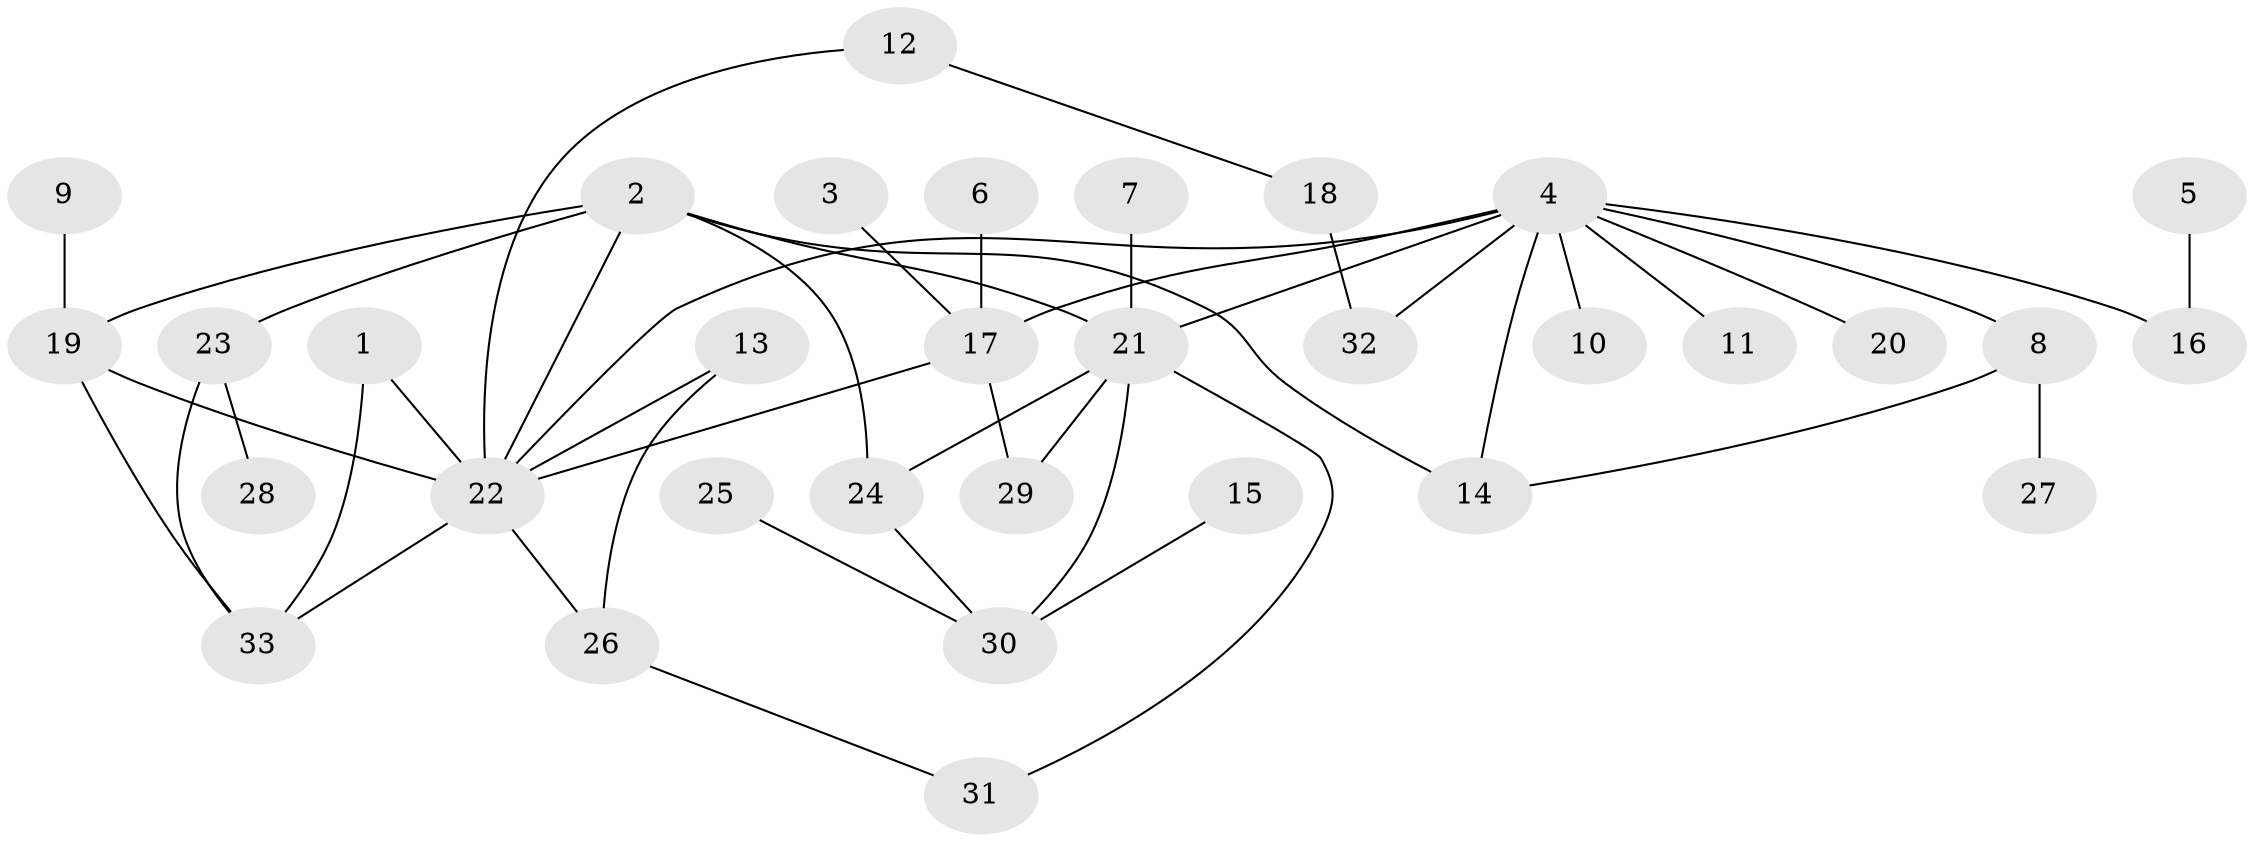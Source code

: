 // original degree distribution, {5: 0.09090909090909091, 7: 0.015151515151515152, 4: 0.10606060606060606, 2: 0.3181818181818182, 3: 0.15151515151515152, 1: 0.3181818181818182}
// Generated by graph-tools (version 1.1) at 2025/25/03/09/25 03:25:29]
// undirected, 33 vertices, 46 edges
graph export_dot {
graph [start="1"]
  node [color=gray90,style=filled];
  1;
  2;
  3;
  4;
  5;
  6;
  7;
  8;
  9;
  10;
  11;
  12;
  13;
  14;
  15;
  16;
  17;
  18;
  19;
  20;
  21;
  22;
  23;
  24;
  25;
  26;
  27;
  28;
  29;
  30;
  31;
  32;
  33;
  1 -- 22 [weight=1.0];
  1 -- 33 [weight=1.0];
  2 -- 14 [weight=1.0];
  2 -- 19 [weight=1.0];
  2 -- 21 [weight=1.0];
  2 -- 22 [weight=1.0];
  2 -- 23 [weight=1.0];
  2 -- 24 [weight=1.0];
  3 -- 17 [weight=1.0];
  4 -- 8 [weight=1.0];
  4 -- 10 [weight=1.0];
  4 -- 11 [weight=1.0];
  4 -- 14 [weight=1.0];
  4 -- 16 [weight=1.0];
  4 -- 17 [weight=1.0];
  4 -- 20 [weight=1.0];
  4 -- 21 [weight=1.0];
  4 -- 22 [weight=1.0];
  4 -- 32 [weight=1.0];
  5 -- 16 [weight=1.0];
  6 -- 17 [weight=1.0];
  7 -- 21 [weight=1.0];
  8 -- 14 [weight=1.0];
  8 -- 27 [weight=1.0];
  9 -- 19 [weight=1.0];
  12 -- 18 [weight=1.0];
  12 -- 22 [weight=1.0];
  13 -- 22 [weight=1.0];
  13 -- 26 [weight=1.0];
  15 -- 30 [weight=1.0];
  17 -- 22 [weight=1.0];
  17 -- 29 [weight=1.0];
  18 -- 32 [weight=1.0];
  19 -- 22 [weight=1.0];
  19 -- 33 [weight=1.0];
  21 -- 24 [weight=1.0];
  21 -- 29 [weight=1.0];
  21 -- 30 [weight=1.0];
  21 -- 31 [weight=1.0];
  22 -- 26 [weight=1.0];
  22 -- 33 [weight=1.0];
  23 -- 28 [weight=1.0];
  23 -- 33 [weight=1.0];
  24 -- 30 [weight=1.0];
  25 -- 30 [weight=1.0];
  26 -- 31 [weight=1.0];
}
